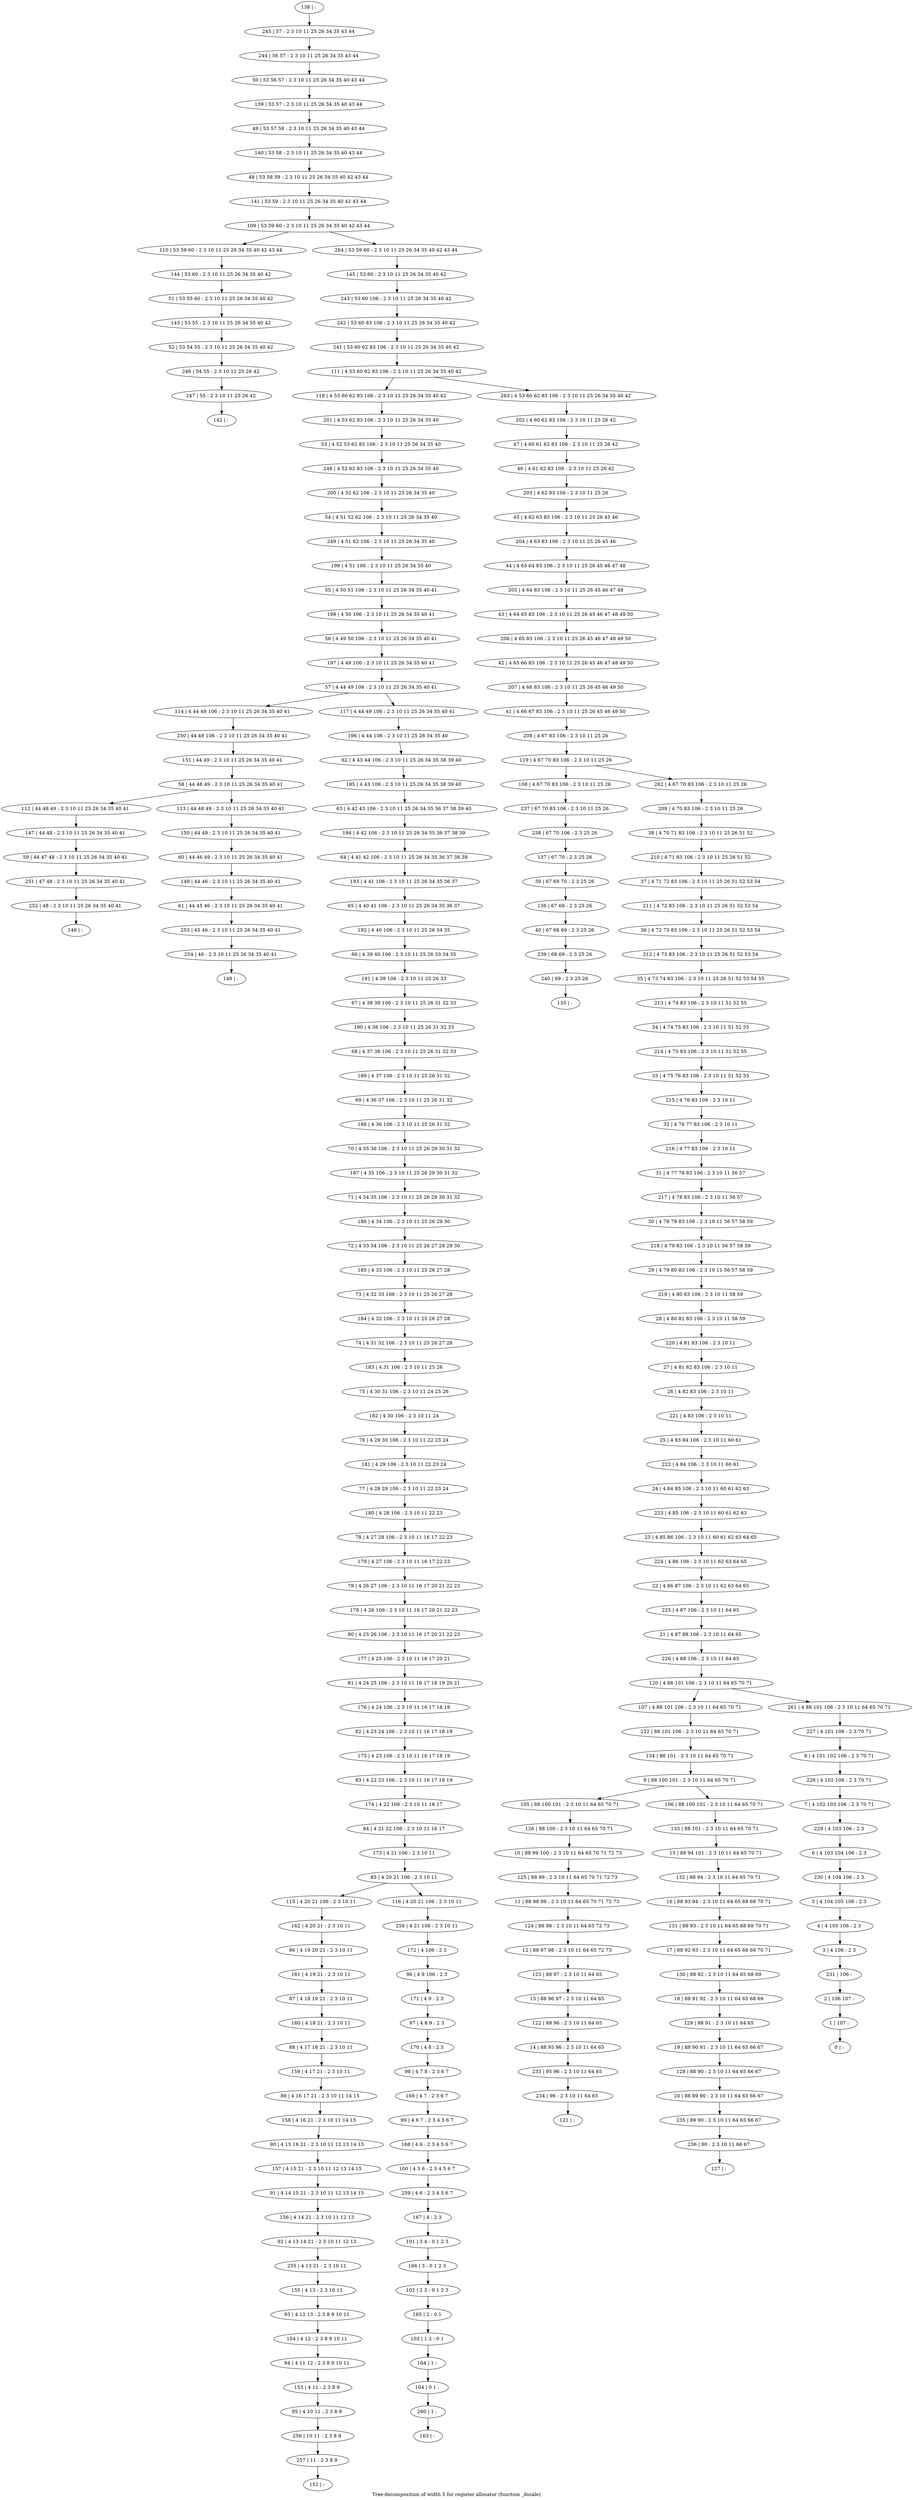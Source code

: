 digraph G {
graph [label="Tree-decomposition of width 5 for register allocator (function _dscale)"]
0[label="0 | : "];
1[label="1 | 107 : "];
2[label="2 | 106 107 : "];
3[label="3 | 4 106 : 2 3 "];
4[label="4 | 4 105 106 : 2 3 "];
5[label="5 | 4 104 105 106 : 2 3 "];
6[label="6 | 4 103 104 106 : 2 3 "];
7[label="7 | 4 102 103 106 : 2 3 70 71 "];
8[label="8 | 4 101 102 106 : 2 3 70 71 "];
9[label="9 | 88 100 101 : 2 3 10 11 64 65 70 71 "];
10[label="10 | 88 99 100 : 2 3 10 11 64 65 70 71 72 73 "];
11[label="11 | 88 98 99 : 2 3 10 11 64 65 70 71 72 73 "];
12[label="12 | 88 97 98 : 2 3 10 11 64 65 72 73 "];
13[label="13 | 88 96 97 : 2 3 10 11 64 65 "];
14[label="14 | 88 95 96 : 2 3 10 11 64 65 "];
15[label="15 | 88 94 101 : 2 3 10 11 64 65 70 71 "];
16[label="16 | 88 93 94 : 2 3 10 11 64 65 68 69 70 71 "];
17[label="17 | 88 92 93 : 2 3 10 11 64 65 68 69 70 71 "];
18[label="18 | 88 91 92 : 2 3 10 11 64 65 68 69 "];
19[label="19 | 88 90 91 : 2 3 10 11 64 65 66 67 "];
20[label="20 | 88 89 90 : 2 3 10 11 64 65 66 67 "];
21[label="21 | 4 87 88 106 : 2 3 10 11 64 65 "];
22[label="22 | 4 86 87 106 : 2 3 10 11 62 63 64 65 "];
23[label="23 | 4 85 86 106 : 2 3 10 11 60 61 62 63 64 65 "];
24[label="24 | 4 84 85 106 : 2 3 10 11 60 61 62 63 "];
25[label="25 | 4 83 84 106 : 2 3 10 11 60 61 "];
26[label="26 | 4 82 83 106 : 2 3 10 11 "];
27[label="27 | 4 81 82 83 106 : 2 3 10 11 "];
28[label="28 | 4 80 81 83 106 : 2 3 10 11 58 59 "];
29[label="29 | 4 79 80 83 106 : 2 3 10 11 56 57 58 59 "];
30[label="30 | 4 78 79 83 106 : 2 3 10 11 56 57 58 59 "];
31[label="31 | 4 77 78 83 106 : 2 3 10 11 56 57 "];
32[label="32 | 4 76 77 83 106 : 2 3 10 11 "];
33[label="33 | 4 75 76 83 106 : 2 3 10 11 51 52 55 "];
34[label="34 | 4 74 75 83 106 : 2 3 10 11 51 52 55 "];
35[label="35 | 4 73 74 83 106 : 2 3 10 11 25 26 51 52 53 54 55 "];
36[label="36 | 4 72 73 83 106 : 2 3 10 11 25 26 51 52 53 54 "];
37[label="37 | 4 71 72 83 106 : 2 3 10 11 25 26 51 52 53 54 "];
38[label="38 | 4 70 71 83 106 : 2 3 10 11 25 26 51 52 "];
39[label="39 | 67 69 70 : 2 3 25 26 "];
40[label="40 | 67 68 69 : 2 3 25 26 "];
41[label="41 | 4 66 67 83 106 : 2 3 10 11 25 26 45 46 49 50 "];
42[label="42 | 4 65 66 83 106 : 2 3 10 11 25 26 45 46 47 48 49 50 "];
43[label="43 | 4 64 65 83 106 : 2 3 10 11 25 26 45 46 47 48 49 50 "];
44[label="44 | 4 63 64 83 106 : 2 3 10 11 25 26 45 46 47 48 "];
45[label="45 | 4 62 63 83 106 : 2 3 10 11 25 26 45 46 "];
46[label="46 | 4 61 62 83 106 : 2 3 10 11 25 26 42 "];
47[label="47 | 4 60 61 62 83 106 : 2 3 10 11 25 26 42 "];
48[label="48 | 53 58 59 : 2 3 10 11 25 26 34 35 40 42 43 44 "];
49[label="49 | 53 57 58 : 2 3 10 11 25 26 34 35 40 43 44 "];
50[label="50 | 53 56 57 : 2 3 10 11 25 26 34 35 40 43 44 "];
51[label="51 | 53 55 60 : 2 3 10 11 25 26 34 35 40 42 "];
52[label="52 | 53 54 55 : 2 3 10 11 25 26 34 35 40 42 "];
53[label="53 | 4 52 53 62 83 106 : 2 3 10 11 25 26 34 35 40 "];
54[label="54 | 4 51 52 62 106 : 2 3 10 11 25 26 34 35 40 "];
55[label="55 | 4 50 51 106 : 2 3 10 11 25 26 34 35 40 41 "];
56[label="56 | 4 49 50 106 : 2 3 10 11 25 26 34 35 40 41 "];
57[label="57 | 4 44 49 106 : 2 3 10 11 25 26 34 35 40 41 "];
58[label="58 | 44 48 49 : 2 3 10 11 25 26 34 35 40 41 "];
59[label="59 | 44 47 48 : 2 3 10 11 25 26 34 35 40 41 "];
60[label="60 | 44 46 49 : 2 3 10 11 25 26 34 35 40 41 "];
61[label="61 | 44 45 46 : 2 3 10 11 25 26 34 35 40 41 "];
62[label="62 | 4 43 44 106 : 2 3 10 11 25 26 34 35 38 39 40 "];
63[label="63 | 4 42 43 106 : 2 3 10 11 25 26 34 35 36 37 38 39 40 "];
64[label="64 | 4 41 42 106 : 2 3 10 11 25 26 34 35 36 37 38 39 "];
65[label="65 | 4 40 41 106 : 2 3 10 11 25 26 34 35 36 37 "];
66[label="66 | 4 39 40 106 : 2 3 10 11 25 26 33 34 35 "];
67[label="67 | 4 38 39 106 : 2 3 10 11 25 26 31 32 33 "];
68[label="68 | 4 37 38 106 : 2 3 10 11 25 26 31 32 33 "];
69[label="69 | 4 36 37 106 : 2 3 10 11 25 26 31 32 "];
70[label="70 | 4 35 36 106 : 2 3 10 11 25 26 29 30 31 32 "];
71[label="71 | 4 34 35 106 : 2 3 10 11 25 26 29 30 31 32 "];
72[label="72 | 4 33 34 106 : 2 3 10 11 25 26 27 28 29 30 "];
73[label="73 | 4 32 33 106 : 2 3 10 11 25 26 27 28 "];
74[label="74 | 4 31 32 106 : 2 3 10 11 25 26 27 28 "];
75[label="75 | 4 30 31 106 : 2 3 10 11 24 25 26 "];
76[label="76 | 4 29 30 106 : 2 3 10 11 22 23 24 "];
77[label="77 | 4 28 29 106 : 2 3 10 11 22 23 24 "];
78[label="78 | 4 27 28 106 : 2 3 10 11 16 17 22 23 "];
79[label="79 | 4 26 27 106 : 2 3 10 11 16 17 20 21 22 23 "];
80[label="80 | 4 25 26 106 : 2 3 10 11 16 17 20 21 22 23 "];
81[label="81 | 4 24 25 106 : 2 3 10 11 16 17 18 19 20 21 "];
82[label="82 | 4 23 24 106 : 2 3 10 11 16 17 18 19 "];
83[label="83 | 4 22 23 106 : 2 3 10 11 16 17 18 19 "];
84[label="84 | 4 21 22 106 : 2 3 10 11 16 17 "];
85[label="85 | 4 20 21 106 : 2 3 10 11 "];
86[label="86 | 4 19 20 21 : 2 3 10 11 "];
87[label="87 | 4 18 19 21 : 2 3 10 11 "];
88[label="88 | 4 17 18 21 : 2 3 10 11 "];
89[label="89 | 4 16 17 21 : 2 3 10 11 14 15 "];
90[label="90 | 4 15 16 21 : 2 3 10 11 12 13 14 15 "];
91[label="91 | 4 14 15 21 : 2 3 10 11 12 13 14 15 "];
92[label="92 | 4 13 14 21 : 2 3 10 11 12 13 "];
93[label="93 | 4 12 13 : 2 3 8 9 10 11 "];
94[label="94 | 4 11 12 : 2 3 8 9 10 11 "];
95[label="95 | 4 10 11 : 2 3 8 9 "];
96[label="96 | 4 9 106 : 2 3 "];
97[label="97 | 4 8 9 : 2 3 "];
98[label="98 | 4 7 8 : 2 3 6 7 "];
99[label="99 | 4 6 7 : 2 3 4 5 6 7 "];
100[label="100 | 4 5 6 : 2 3 4 5 6 7 "];
101[label="101 | 3 4 : 0 1 2 3 "];
102[label="102 | 2 3 : 0 1 2 3 "];
103[label="103 | 1 2 : 0 1 "];
104[label="104 | 0 1 : "];
105[label="105 | 88 100 101 : 2 3 10 11 64 65 70 71 "];
106[label="106 | 88 100 101 : 2 3 10 11 64 65 70 71 "];
107[label="107 | 4 88 101 106 : 2 3 10 11 64 65 70 71 "];
108[label="108 | 4 67 70 83 106 : 2 3 10 11 25 26 "];
109[label="109 | 53 59 60 : 2 3 10 11 25 26 34 35 40 42 43 44 "];
110[label="110 | 53 59 60 : 2 3 10 11 25 26 34 35 40 42 43 44 "];
111[label="111 | 4 53 60 62 83 106 : 2 3 10 11 25 26 34 35 40 42 "];
112[label="112 | 44 48 49 : 2 3 10 11 25 26 34 35 40 41 "];
113[label="113 | 44 48 49 : 2 3 10 11 25 26 34 35 40 41 "];
114[label="114 | 4 44 49 106 : 2 3 10 11 25 26 34 35 40 41 "];
115[label="115 | 4 20 21 106 : 2 3 10 11 "];
116[label="116 | 4 20 21 106 : 2 3 10 11 "];
117[label="117 | 4 44 49 106 : 2 3 10 11 25 26 34 35 40 41 "];
118[label="118 | 4 53 60 62 83 106 : 2 3 10 11 25 26 34 35 40 42 "];
119[label="119 | 4 67 70 83 106 : 2 3 10 11 25 26 "];
120[label="120 | 4 88 101 106 : 2 3 10 11 64 65 70 71 "];
121[label="121 | : "];
122[label="122 | 88 96 : 2 3 10 11 64 65 "];
123[label="123 | 88 97 : 2 3 10 11 64 65 "];
124[label="124 | 88 98 : 2 3 10 11 64 65 72 73 "];
125[label="125 | 88 99 : 2 3 10 11 64 65 70 71 72 73 "];
126[label="126 | 88 100 : 2 3 10 11 64 65 70 71 "];
127[label="127 | : "];
128[label="128 | 88 90 : 2 3 10 11 64 65 66 67 "];
129[label="129 | 88 91 : 2 3 10 11 64 65 "];
130[label="130 | 88 92 : 2 3 10 11 64 65 68 69 "];
131[label="131 | 88 93 : 2 3 10 11 64 65 68 69 70 71 "];
132[label="132 | 88 94 : 2 3 10 11 64 65 70 71 "];
133[label="133 | 88 101 : 2 3 10 11 64 65 70 71 "];
134[label="134 | 88 101 : 2 3 10 11 64 65 70 71 "];
135[label="135 | : "];
136[label="136 | 67 69 : 2 3 25 26 "];
137[label="137 | 67 70 : 2 3 25 26 "];
138[label="138 | : "];
139[label="139 | 53 57 : 2 3 10 11 25 26 34 35 40 43 44 "];
140[label="140 | 53 58 : 2 3 10 11 25 26 34 35 40 43 44 "];
141[label="141 | 53 59 : 2 3 10 11 25 26 34 35 40 42 43 44 "];
142[label="142 | : "];
143[label="143 | 53 55 : 2 3 10 11 25 26 34 35 40 42 "];
144[label="144 | 53 60 : 2 3 10 11 25 26 34 35 40 42 "];
145[label="145 | 53 60 : 2 3 10 11 25 26 34 35 40 42 "];
146[label="146 | : "];
147[label="147 | 44 48 : 2 3 10 11 25 26 34 35 40 41 "];
148[label="148 | : "];
149[label="149 | 44 46 : 2 3 10 11 25 26 34 35 40 41 "];
150[label="150 | 44 49 : 2 3 10 11 25 26 34 35 40 41 "];
151[label="151 | 44 49 : 2 3 10 11 25 26 34 35 40 41 "];
152[label="152 | : "];
153[label="153 | 4 11 : 2 3 8 9 "];
154[label="154 | 4 12 : 2 3 8 9 10 11 "];
155[label="155 | 4 13 : 2 3 10 11 "];
156[label="156 | 4 14 21 : 2 3 10 11 12 13 "];
157[label="157 | 4 15 21 : 2 3 10 11 12 13 14 15 "];
158[label="158 | 4 16 21 : 2 3 10 11 14 15 "];
159[label="159 | 4 17 21 : 2 3 10 11 "];
160[label="160 | 4 18 21 : 2 3 10 11 "];
161[label="161 | 4 19 21 : 2 3 10 11 "];
162[label="162 | 4 20 21 : 2 3 10 11 "];
163[label="163 | : "];
164[label="164 | 1 : "];
165[label="165 | 2 : 0 1 "];
166[label="166 | 3 : 0 1 2 3 "];
167[label="167 | 4 : 2 3 "];
168[label="168 | 4 6 : 2 3 4 5 6 7 "];
169[label="169 | 4 7 : 2 3 6 7 "];
170[label="170 | 4 8 : 2 3 "];
171[label="171 | 4 9 : 2 3 "];
172[label="172 | 4 106 : 2 3 "];
173[label="173 | 4 21 106 : 2 3 10 11 "];
174[label="174 | 4 22 106 : 2 3 10 11 16 17 "];
175[label="175 | 4 23 106 : 2 3 10 11 16 17 18 19 "];
176[label="176 | 4 24 106 : 2 3 10 11 16 17 18 19 "];
177[label="177 | 4 25 106 : 2 3 10 11 16 17 20 21 "];
178[label="178 | 4 26 106 : 2 3 10 11 16 17 20 21 22 23 "];
179[label="179 | 4 27 106 : 2 3 10 11 16 17 22 23 "];
180[label="180 | 4 28 106 : 2 3 10 11 22 23 "];
181[label="181 | 4 29 106 : 2 3 10 11 22 23 24 "];
182[label="182 | 4 30 106 : 2 3 10 11 24 "];
183[label="183 | 4 31 106 : 2 3 10 11 25 26 "];
184[label="184 | 4 32 106 : 2 3 10 11 25 26 27 28 "];
185[label="185 | 4 33 106 : 2 3 10 11 25 26 27 28 "];
186[label="186 | 4 34 106 : 2 3 10 11 25 26 29 30 "];
187[label="187 | 4 35 106 : 2 3 10 11 25 26 29 30 31 32 "];
188[label="188 | 4 36 106 : 2 3 10 11 25 26 31 32 "];
189[label="189 | 4 37 106 : 2 3 10 11 25 26 31 32 "];
190[label="190 | 4 38 106 : 2 3 10 11 25 26 31 32 33 "];
191[label="191 | 4 39 106 : 2 3 10 11 25 26 33 "];
192[label="192 | 4 40 106 : 2 3 10 11 25 26 34 35 "];
193[label="193 | 4 41 106 : 2 3 10 11 25 26 34 35 36 37 "];
194[label="194 | 4 42 106 : 2 3 10 11 25 26 34 35 36 37 38 39 "];
195[label="195 | 4 43 106 : 2 3 10 11 25 26 34 35 38 39 40 "];
196[label="196 | 4 44 106 : 2 3 10 11 25 26 34 35 40 "];
197[label="197 | 4 49 106 : 2 3 10 11 25 26 34 35 40 41 "];
198[label="198 | 4 50 106 : 2 3 10 11 25 26 34 35 40 41 "];
199[label="199 | 4 51 106 : 2 3 10 11 25 26 34 35 40 "];
200[label="200 | 4 52 62 106 : 2 3 10 11 25 26 34 35 40 "];
201[label="201 | 4 53 62 83 106 : 2 3 10 11 25 26 34 35 40 "];
202[label="202 | 4 60 62 83 106 : 2 3 10 11 25 26 42 "];
203[label="203 | 4 62 83 106 : 2 3 10 11 25 26 "];
204[label="204 | 4 63 83 106 : 2 3 10 11 25 26 45 46 "];
205[label="205 | 4 64 83 106 : 2 3 10 11 25 26 45 46 47 48 "];
206[label="206 | 4 65 83 106 : 2 3 10 11 25 26 45 46 47 48 49 50 "];
207[label="207 | 4 66 83 106 : 2 3 10 11 25 26 45 46 49 50 "];
208[label="208 | 4 67 83 106 : 2 3 10 11 25 26 "];
209[label="209 | 4 70 83 106 : 2 3 10 11 25 26 "];
210[label="210 | 4 71 83 106 : 2 3 10 11 25 26 51 52 "];
211[label="211 | 4 72 83 106 : 2 3 10 11 25 26 51 52 53 54 "];
212[label="212 | 4 73 83 106 : 2 3 10 11 25 26 51 52 53 54 "];
213[label="213 | 4 74 83 106 : 2 3 10 11 51 52 55 "];
214[label="214 | 4 75 83 106 : 2 3 10 11 51 52 55 "];
215[label="215 | 4 76 83 106 : 2 3 10 11 "];
216[label="216 | 4 77 83 106 : 2 3 10 11 "];
217[label="217 | 4 78 83 106 : 2 3 10 11 56 57 "];
218[label="218 | 4 79 83 106 : 2 3 10 11 56 57 58 59 "];
219[label="219 | 4 80 83 106 : 2 3 10 11 58 59 "];
220[label="220 | 4 81 83 106 : 2 3 10 11 "];
221[label="221 | 4 83 106 : 2 3 10 11 "];
222[label="222 | 4 84 106 : 2 3 10 11 60 61 "];
223[label="223 | 4 85 106 : 2 3 10 11 60 61 62 63 "];
224[label="224 | 4 86 106 : 2 3 10 11 62 63 64 65 "];
225[label="225 | 4 87 106 : 2 3 10 11 64 65 "];
226[label="226 | 4 88 106 : 2 3 10 11 64 65 "];
227[label="227 | 4 101 106 : 2 3 70 71 "];
228[label="228 | 4 102 106 : 2 3 70 71 "];
229[label="229 | 4 103 106 : 2 3 "];
230[label="230 | 4 104 106 : 2 3 "];
231[label="231 | 106 : "];
232[label="232 | 88 101 106 : 2 3 10 11 64 65 70 71 "];
233[label="233 | 95 96 : 2 3 10 11 64 65 "];
234[label="234 | 96 : 2 3 10 11 64 65 "];
235[label="235 | 89 90 : 2 3 10 11 64 65 66 67 "];
236[label="236 | 90 : 2 3 10 11 66 67 "];
237[label="237 | 67 70 83 106 : 2 3 10 11 25 26 "];
238[label="238 | 67 70 106 : 2 3 25 26 "];
239[label="239 | 68 69 : 2 3 25 26 "];
240[label="240 | 69 : 2 3 25 26 "];
241[label="241 | 53 60 62 83 106 : 2 3 10 11 25 26 34 35 40 42 "];
242[label="242 | 53 60 83 106 : 2 3 10 11 25 26 34 35 40 42 "];
243[label="243 | 53 60 106 : 2 3 10 11 25 26 34 35 40 42 "];
244[label="244 | 56 57 : 2 3 10 11 25 26 34 35 43 44 "];
245[label="245 | 57 : 2 3 10 11 25 26 34 35 43 44 "];
246[label="246 | 54 55 : 2 3 10 11 25 26 42 "];
247[label="247 | 55 : 2 3 10 11 25 26 42 "];
248[label="248 | 4 52 62 83 106 : 2 3 10 11 25 26 34 35 40 "];
249[label="249 | 4 51 62 106 : 2 3 10 11 25 26 34 35 40 "];
250[label="250 | 44 49 106 : 2 3 10 11 25 26 34 35 40 41 "];
251[label="251 | 47 48 : 2 3 10 11 25 26 34 35 40 41 "];
252[label="252 | 48 : 2 3 10 11 25 26 34 35 40 41 "];
253[label="253 | 45 46 : 2 3 10 11 25 26 34 35 40 41 "];
254[label="254 | 46 : 2 3 10 11 25 26 34 35 40 41 "];
255[label="255 | 4 13 21 : 2 3 10 11 "];
256[label="256 | 10 11 : 2 3 8 9 "];
257[label="257 | 11 : 2 3 8 9 "];
258[label="258 | 4 21 106 : 2 3 10 11 "];
259[label="259 | 4 6 : 2 3 4 5 6 7 "];
260[label="260 | 1 : "];
261[label="261 | 4 88 101 106 : 2 3 10 11 64 65 70 71 "];
262[label="262 | 4 67 70 83 106 : 2 3 10 11 25 26 "];
263[label="263 | 4 53 60 62 83 106 : 2 3 10 11 25 26 34 35 40 42 "];
264[label="264 | 53 59 60 : 2 3 10 11 25 26 34 35 40 42 43 44 "];
9->105 ;
9->106 ;
58->112 ;
58->113 ;
57->114 ;
85->115 ;
85->116 ;
57->117 ;
122->14 ;
13->122 ;
123->13 ;
12->123 ;
124->12 ;
11->124 ;
125->11 ;
10->125 ;
126->10 ;
105->126 ;
128->20 ;
19->128 ;
129->19 ;
18->129 ;
130->18 ;
17->130 ;
131->17 ;
16->131 ;
132->16 ;
15->132 ;
133->15 ;
106->133 ;
134->9 ;
136->40 ;
39->136 ;
137->39 ;
143->52 ;
51->143 ;
144->51 ;
110->144 ;
147->59 ;
112->147 ;
149->61 ;
60->149 ;
150->60 ;
113->150 ;
151->58 ;
153->95 ;
94->153 ;
154->94 ;
93->154 ;
155->93 ;
156->92 ;
91->156 ;
157->91 ;
90->157 ;
158->90 ;
89->158 ;
159->89 ;
88->159 ;
160->88 ;
87->160 ;
161->87 ;
86->161 ;
162->86 ;
115->162 ;
164->104 ;
103->164 ;
165->103 ;
102->165 ;
166->102 ;
101->166 ;
167->101 ;
168->100 ;
99->168 ;
169->99 ;
98->169 ;
170->98 ;
97->170 ;
171->97 ;
96->171 ;
172->96 ;
173->85 ;
84->173 ;
174->84 ;
83->174 ;
175->83 ;
82->175 ;
176->82 ;
81->176 ;
177->81 ;
80->177 ;
178->80 ;
79->178 ;
179->79 ;
78->179 ;
180->78 ;
77->180 ;
181->77 ;
76->181 ;
182->76 ;
75->182 ;
183->75 ;
74->183 ;
184->74 ;
73->184 ;
185->73 ;
72->185 ;
186->72 ;
71->186 ;
187->71 ;
70->187 ;
188->70 ;
69->188 ;
189->69 ;
68->189 ;
190->68 ;
67->190 ;
191->67 ;
66->191 ;
192->66 ;
65->192 ;
193->65 ;
64->193 ;
194->64 ;
63->194 ;
195->63 ;
62->195 ;
196->62 ;
117->196 ;
197->57 ;
56->197 ;
198->56 ;
55->198 ;
199->55 ;
200->54 ;
201->53 ;
118->201 ;
232->134 ;
107->232 ;
14->233 ;
234->121 ;
233->234 ;
20->235 ;
236->127 ;
235->236 ;
108->237 ;
238->137 ;
237->238 ;
40->239 ;
240->135 ;
239->240 ;
52->246 ;
247->142 ;
246->247 ;
248->200 ;
53->248 ;
249->199 ;
54->249 ;
250->151 ;
114->250 ;
59->251 ;
252->146 ;
251->252 ;
61->253 ;
254->148 ;
253->254 ;
255->155 ;
92->255 ;
95->256 ;
257->152 ;
256->257 ;
258->172 ;
116->258 ;
259->167 ;
100->259 ;
260->163 ;
104->260 ;
138->245 ;
245->244 ;
244->50 ;
50->139 ;
139->49 ;
49->140 ;
140->48 ;
48->141 ;
141->109 ;
145->243 ;
243->242 ;
242->241 ;
241->111 ;
202->47 ;
47->46 ;
46->203 ;
203->45 ;
45->204 ;
204->44 ;
44->205 ;
205->43 ;
43->206 ;
206->42 ;
42->207 ;
207->41 ;
41->208 ;
208->119 ;
209->38 ;
38->210 ;
210->37 ;
37->211 ;
211->36 ;
36->212 ;
212->35 ;
35->213 ;
213->34 ;
34->214 ;
214->33 ;
33->215 ;
215->32 ;
32->216 ;
216->31 ;
31->217 ;
217->30 ;
30->218 ;
218->29 ;
29->219 ;
219->28 ;
28->220 ;
220->27 ;
27->26 ;
26->221 ;
221->25 ;
25->222 ;
222->24 ;
24->223 ;
223->23 ;
23->224 ;
224->22 ;
22->225 ;
225->21 ;
21->226 ;
226->120 ;
227->8 ;
8->228 ;
228->7 ;
7->229 ;
229->6 ;
6->230 ;
230->5 ;
5->4 ;
4->3 ;
3->231 ;
231->2 ;
2->1 ;
1->0 ;
261->227 ;
262->209 ;
263->202 ;
264->145 ;
120->107 ;
120->261 ;
119->108 ;
119->262 ;
111->118 ;
111->263 ;
109->110 ;
109->264 ;
}
